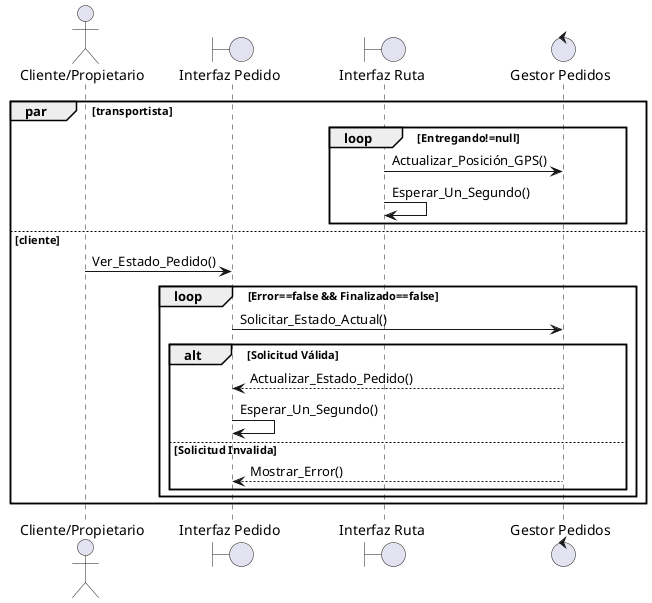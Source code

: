 /'
Seleccionar la opción de ver estado del pedido
Obtener los datos actuales del pedido
Mostrar estado del pedido
Actualizar a tiempo real la ubicación del pedido
'/
@startuml Ver estado pedido
actor "Cliente/Propietario"
boundary "Interfaz Pedido"
boundary "Interfaz Ruta"
control "Gestor Pedidos"

par transportista
    loop Entregando!=null
        "Interfaz Ruta" -> "Gestor Pedidos": Actualizar_Posición_GPS()
        "Interfaz Ruta" -> "Interfaz Ruta": Esperar_Un_Segundo()
    end
    else cliente
    "Cliente/Propietario"->"Interfaz Pedido": Ver_Estado_Pedido()
    loop Error==false && Finalizado==false
        "Interfaz Pedido" -> "Gestor Pedidos": Solicitar_Estado_Actual()
        alt Solicitud Válida
            "Gestor Pedidos" --> "Interfaz Pedido": Actualizar_Estado_Pedido()
            "Interfaz Pedido" -> "Interfaz Pedido": Esperar_Un_Segundo()
        else Solicitud Invalida
            "Gestor Pedidos" --> "Interfaz Pedido": Mostrar_Error()
        end
    end
end
@enduml
